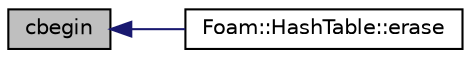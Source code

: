 digraph "cbegin"
{
  bgcolor="transparent";
  edge [fontname="Helvetica",fontsize="10",labelfontname="Helvetica",labelfontsize="10"];
  node [fontname="Helvetica",fontsize="10",shape=record];
  rankdir="LR";
  Node1 [label="cbegin",height=0.2,width=0.4,color="black", fillcolor="grey75", style="filled" fontcolor="black"];
  Node1 -> Node2 [dir="back",color="midnightblue",fontsize="10",style="solid",fontname="Helvetica"];
  Node2 [label="Foam::HashTable::erase",height=0.2,width=0.4,color="black",URL="$classFoam_1_1HashTable.html#a3cf239e7958b8d64b6f89139a4a10083",tooltip="Remove table entries given by the listed keys. "];
}
